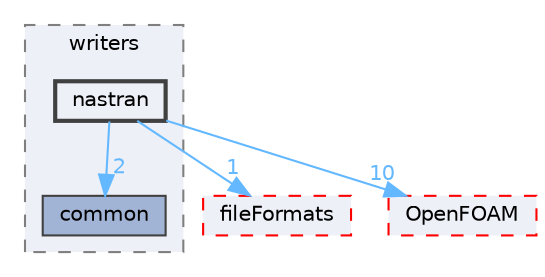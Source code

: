 digraph "src/surfMesh/writers/nastran"
{
 // LATEX_PDF_SIZE
  bgcolor="transparent";
  edge [fontname=Helvetica,fontsize=10,labelfontname=Helvetica,labelfontsize=10];
  node [fontname=Helvetica,fontsize=10,shape=box,height=0.2,width=0.4];
  compound=true
  subgraph clusterdir_b6066d0362f465208261eaa0f2129bc7 {
    graph [ bgcolor="#edf0f7", pencolor="grey50", label="writers", fontname=Helvetica,fontsize=10 style="filled,dashed", URL="dir_b6066d0362f465208261eaa0f2129bc7.html",tooltip=""]
  dir_59d4653fd2a35c145be9392eba5ac9cb [label="common", fillcolor="#a2b4d6", color="grey25", style="filled", URL="dir_59d4653fd2a35c145be9392eba5ac9cb.html",tooltip=""];
  dir_763cf060c1bbbf127d3cb4af705b0592 [label="nastran", fillcolor="#edf0f7", color="grey25", style="filled,bold", URL="dir_763cf060c1bbbf127d3cb4af705b0592.html",tooltip=""];
  }
  dir_b05602f37bb521a7142c0a3e200b5f35 [label="fileFormats", fillcolor="#edf0f7", color="red", style="filled,dashed", URL="dir_b05602f37bb521a7142c0a3e200b5f35.html",tooltip=""];
  dir_c5473ff19b20e6ec4dfe5c310b3778a8 [label="OpenFOAM", fillcolor="#edf0f7", color="red", style="filled,dashed", URL="dir_c5473ff19b20e6ec4dfe5c310b3778a8.html",tooltip=""];
  dir_763cf060c1bbbf127d3cb4af705b0592->dir_59d4653fd2a35c145be9392eba5ac9cb [headlabel="2", labeldistance=1.5 headhref="dir_002518_000558.html" href="dir_002518_000558.html" color="steelblue1" fontcolor="steelblue1"];
  dir_763cf060c1bbbf127d3cb4af705b0592->dir_b05602f37bb521a7142c0a3e200b5f35 [headlabel="1", labeldistance=1.5 headhref="dir_002518_001353.html" href="dir_002518_001353.html" color="steelblue1" fontcolor="steelblue1"];
  dir_763cf060c1bbbf127d3cb4af705b0592->dir_c5473ff19b20e6ec4dfe5c310b3778a8 [headlabel="10", labeldistance=1.5 headhref="dir_002518_002695.html" href="dir_002518_002695.html" color="steelblue1" fontcolor="steelblue1"];
}
